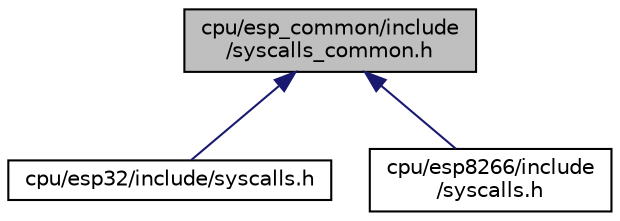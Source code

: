 digraph "cpu/esp_common/include/syscalls_common.h"
{
 // LATEX_PDF_SIZE
  edge [fontname="Helvetica",fontsize="10",labelfontname="Helvetica",labelfontsize="10"];
  node [fontname="Helvetica",fontsize="10",shape=record];
  Node1 [label="cpu/esp_common/include\l/syscalls_common.h",height=0.2,width=0.4,color="black", fillcolor="grey75", style="filled", fontcolor="black",tooltip="Implementation of required system calls for ESP SoCs."];
  Node1 -> Node2 [dir="back",color="midnightblue",fontsize="10",style="solid",fontname="Helvetica"];
  Node2 [label="cpu/esp32/include/syscalls.h",height=0.2,width=0.4,color="black", fillcolor="white", style="filled",URL="$esp32_2include_2syscalls_8h.html",tooltip="Implementation of required system calls."];
  Node1 -> Node3 [dir="back",color="midnightblue",fontsize="10",style="solid",fontname="Helvetica"];
  Node3 [label="cpu/esp8266/include\l/syscalls.h",height=0.2,width=0.4,color="black", fillcolor="white", style="filled",URL="$esp8266_2include_2syscalls_8h.html",tooltip="Implementation of required system calls."];
}
